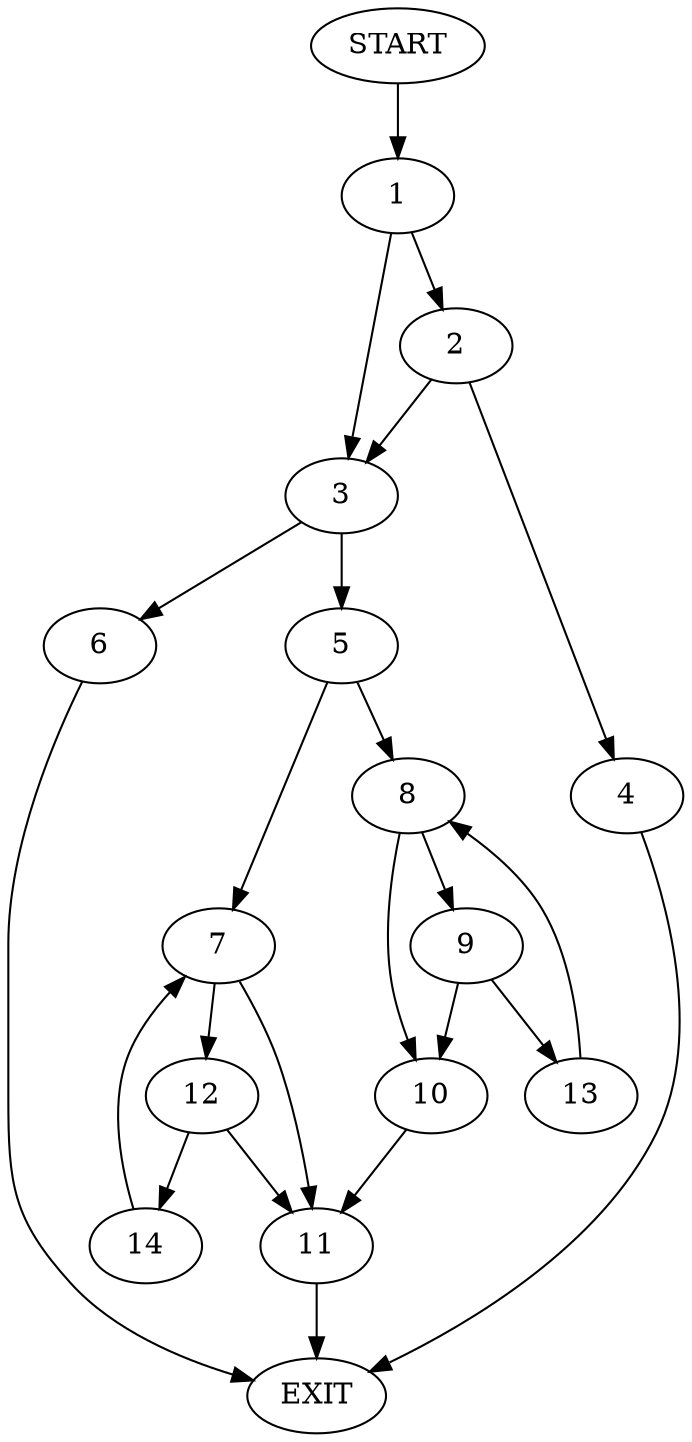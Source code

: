 digraph {
0 [label="START"]
15 [label="EXIT"]
0 -> 1
1 -> 2
1 -> 3
2 -> 4
2 -> 3
3 -> 5
3 -> 6
4 -> 15
6 -> 15
5 -> 7
5 -> 8
8 -> 9
8 -> 10
7 -> 11
7 -> 12
9 -> 13
9 -> 10
10 -> 11
13 -> 8
11 -> 15
12 -> 14
12 -> 11
14 -> 7
}
